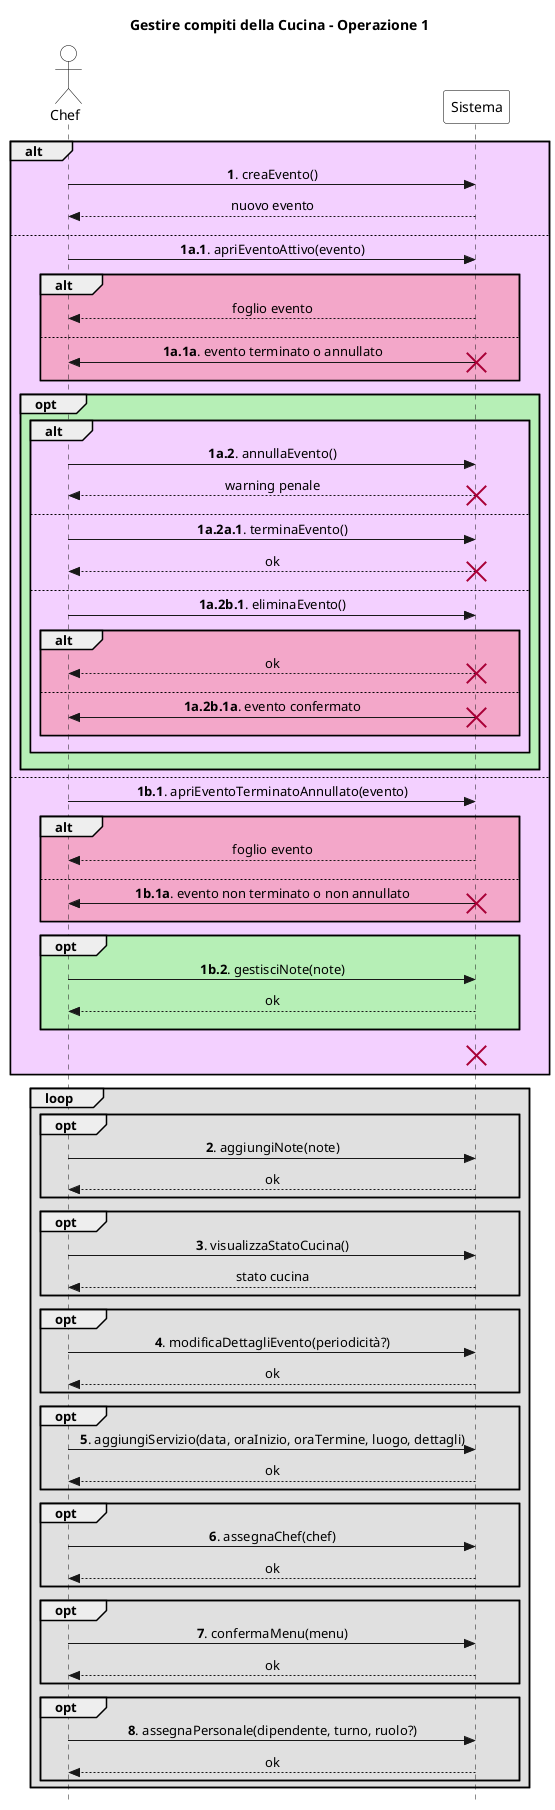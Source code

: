 @startuml
skinparam Style strictuml
skinparam SequenceMessageAlign center

skinparam sequence {
    ActorBorderColor Black
    ActorBackgroundColor White
    ParticipantBorderColor Black
    ParticipantBackgroundColor White
}

actor Chef
participant Sistema

title Gestire compiti della Cucina - Operazione 1

alt #f3d0ff
    Chef -> Sistema: **1**. creaEvento()
    return nuovo evento
    ||10||
else
    Chef -> Sistema: **1a.1**. apriEventoAttivo(evento)
    alt #f3a7c9
        return foglio evento
        ||10||
    else
        Chef <- Sistema: **1a.1a**. evento terminato o annullato
        destroy Sistema
        ||10||
    end

    opt #b6efb6
        alt #f3d0ff
            Chef -> Sistema: **1a.2**. annullaEvento()
            return warning penale
            destroy Sistema
            ||10||
        else
            Chef -> Sistema: **1a.2a.1**. terminaEvento()
            return ok
            destroy Sistema
            ||10||
        else
            Chef -> Sistema: **1a.2b.1**. eliminaEvento()
            alt #f3a7c9
                return ok
                destroy Sistema
                ||10||
            else
               Chef <- Sistema: **1a.2b.1a**. evento confermato
               destroy Sistema
               ||10||
            end
            ||10||
        end
        ' non abbiamo modo di modificare il colore della X
        ||10||
    end
else
    Chef -> Sistema: **1b.1**. apriEventoTerminatoAnnullato(evento)
    alt #f3a7c9
        return foglio evento
        ||10||
    else
        Chef <- Sistema: **1b.1a**. evento non terminato o non annullato
        destroy Sistema
        ||10||
    end

    opt #b6efb6
        Chef -> Sistema: **1b.2**. gestisciNote(note)
        return ok
        ||10||
    end

    ||10||
    destroy Sistema
'    note over Chef, Sistema #fff: Il caso d'uso termina.
    ||10||
end

loop #e0e0e0
    opt #e0e0e0
        Chef -> Sistema: **2**. aggiungiNote(note)
        return ok
    end

    opt #e0e0e0
        Chef -> Sistema: **3**. visualizzaStatoCucina()
        return stato cucina
    end

    opt #e0e0e0
        Chef -> Sistema: **4**. modificaDettagliEvento(periodicità?)
        return ok
    end

    opt #e0e0e0
        Chef -> Sistema: **5**. aggiungiServizio(data, oraInizio, oraTermine, luogo, dettagli)
        return ok
    end

    opt #e0e0e0
        Chef -> Sistema: **6**. assegnaChef(chef)
        return ok
    end

    opt #e0e0e0
        Chef -> Sistema: **7**. confermaMenu(menu)
        return ok
    end

    opt #e0e0e0
        Chef -> Sistema: **8**. assegnaPersonale(dipendente, turno, ruolo?)
        return ok
    end
end
@enduml